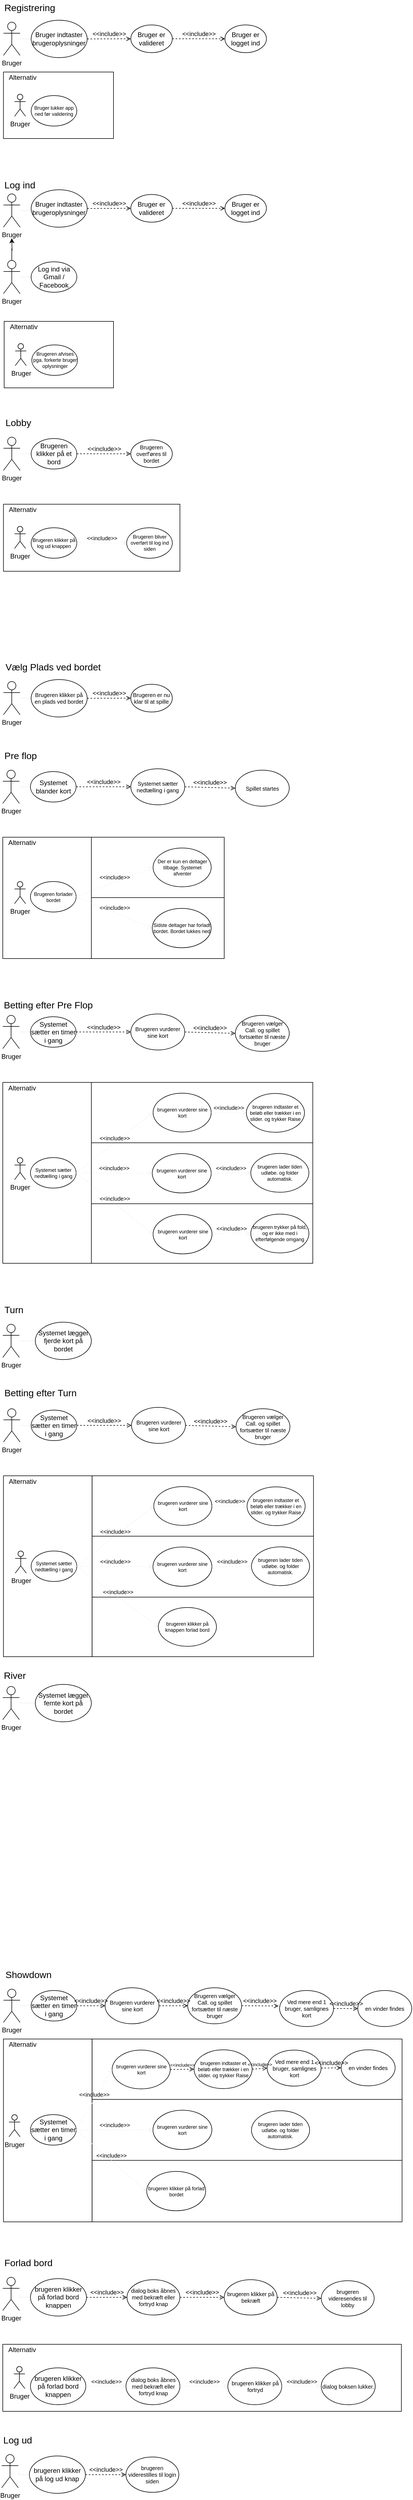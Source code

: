 <mxfile version="14.5.1" type="device"><diagram id="nXhcNZrQq1M1uD5povXW" name="Page-1"><mxGraphModel dx="2370" dy="1370" grid="1" gridSize="10" guides="1" tooltips="1" connect="1" arrows="1" fold="1" page="1" pageScale="1" pageWidth="827" pageHeight="1169" math="0" shadow="0"><root><mxCell id="0"/><mxCell id="1" parent="0"/><mxCell id="RnjcOqFYlqcYZKxFGFPn-141" value="" style="rounded=0;whiteSpace=wrap;html=1;align=center;arcSize=6;" vertex="1" parent="1"><mxGeometry x="241.25" y="3909" width="560" height="111" as="geometry"/></mxCell><mxCell id="RnjcOqFYlqcYZKxFGFPn-20" value="" style="rounded=0;whiteSpace=wrap;html=1;align=center;arcSize=6;" vertex="1" parent="1"><mxGeometry x="240" y="2182.5" width="400" height="107.5" as="geometry"/></mxCell><mxCell id="LNvytNpk7kZyI1cy2T5B-94" value="" style="rounded=0;whiteSpace=wrap;html=1;align=center;arcSize=6;" parent="1" vertex="1"><mxGeometry x="240" y="1630" width="240" height="110" as="geometry"/></mxCell><mxCell id="LNvytNpk7kZyI1cy2T5B-92" value="" style="rounded=0;whiteSpace=wrap;html=1;align=center;arcSize=6;" parent="1" vertex="1"><mxGeometry x="240" y="1521" width="240" height="109" as="geometry"/></mxCell><mxCell id="LNvytNpk7kZyI1cy2T5B-1" value="Bruger" style="shape=umlActor;verticalLabelPosition=bottom;verticalAlign=top;html=1;outlineConnect=0;" parent="1" vertex="1"><mxGeometry x="81.25" y="50" width="30" height="60" as="geometry"/></mxCell><mxCell id="LNvytNpk7kZyI1cy2T5B-25" style="edgeStyle=orthogonalEdgeStyle;rounded=0;orthogonalLoop=1;jettySize=auto;html=1;endArrow=none;endFill=0;strokeColor=#f0f0f0;fontSize=9;" parent="1" source="LNvytNpk7kZyI1cy2T5B-2" target="LNvytNpk7kZyI1cy2T5B-1" edge="1"><mxGeometry relative="1" as="geometry"/></mxCell><mxCell id="LNvytNpk7kZyI1cy2T5B-2" value="Bruger indtaster brugeroplysninger" style="ellipse;whiteSpace=wrap;html=1;" parent="1" vertex="1"><mxGeometry x="131.25" y="46.5" width="101.25" height="67.5" as="geometry"/></mxCell><mxCell id="LNvytNpk7kZyI1cy2T5B-3" value="Bruger er valideret" style="ellipse;whiteSpace=wrap;html=1;" parent="1" vertex="1"><mxGeometry x="311.25" y="55" width="75" height="50" as="geometry"/></mxCell><mxCell id="LNvytNpk7kZyI1cy2T5B-4" value="&amp;lt;&amp;lt;include&amp;gt;&amp;gt;" style="edgeStyle=none;html=1;endArrow=open;verticalAlign=bottom;dashed=1;labelBackgroundColor=none;exitX=1;exitY=0.5;exitDx=0;exitDy=0;entryX=0;entryY=0.5;entryDx=0;entryDy=0;" parent="1" source="LNvytNpk7kZyI1cy2T5B-2" target="LNvytNpk7kZyI1cy2T5B-3" edge="1"><mxGeometry width="160" relative="1" as="geometry"><mxPoint x="241.25" y="90" as="sourcePoint"/><mxPoint x="401.25" y="90" as="targetPoint"/></mxGeometry></mxCell><mxCell id="LNvytNpk7kZyI1cy2T5B-5" value="&amp;lt;&amp;lt;include&amp;gt;&amp;gt;" style="edgeStyle=none;html=1;endArrow=open;verticalAlign=bottom;dashed=1;labelBackgroundColor=none;exitX=1;exitY=0.5;exitDx=0;exitDy=0;entryX=0;entryY=0.5;entryDx=0;entryDy=0;" parent="1" source="LNvytNpk7kZyI1cy2T5B-3" target="LNvytNpk7kZyI1cy2T5B-6" edge="1"><mxGeometry width="160" relative="1" as="geometry"><mxPoint x="471.25" y="90" as="sourcePoint"/><mxPoint x="571.25" y="90" as="targetPoint"/></mxGeometry></mxCell><mxCell id="LNvytNpk7kZyI1cy2T5B-6" value="Bruger er logget ind" style="ellipse;whiteSpace=wrap;html=1;" parent="1" vertex="1"><mxGeometry x="481.25" y="55" width="75" height="50" as="geometry"/></mxCell><mxCell id="LNvytNpk7kZyI1cy2T5B-7" value="" style="rounded=0;whiteSpace=wrap;html=1;align=center;arcSize=6;" parent="1" vertex="1"><mxGeometry x="81.25" y="140" width="198.75" height="120" as="geometry"/></mxCell><mxCell id="LNvytNpk7kZyI1cy2T5B-8" value="Alternativ" style="text;html=1;strokeColor=none;fillColor=none;align=center;verticalAlign=middle;whiteSpace=wrap;rounded=0;" parent="1" vertex="1"><mxGeometry x="81.25" y="140" width="70" height="20" as="geometry"/></mxCell><mxCell id="LNvytNpk7kZyI1cy2T5B-9" value="Bruger" style="shape=umlActor;verticalLabelPosition=bottom;verticalAlign=top;html=1;outlineConnect=0;" parent="1" vertex="1"><mxGeometry x="101.25" y="180" width="20" height="40" as="geometry"/></mxCell><mxCell id="LNvytNpk7kZyI1cy2T5B-10" value="Bruger lukker app ned før validering" style="ellipse;whiteSpace=wrap;html=1;fontSize=9;" parent="1" vertex="1"><mxGeometry x="131.25" y="182.5" width="82.5" height="55" as="geometry"/></mxCell><mxCell id="LNvytNpk7kZyI1cy2T5B-11" value="Bruger" style="shape=umlActor;verticalLabelPosition=bottom;verticalAlign=top;html=1;outlineConnect=0;" parent="1" vertex="1"><mxGeometry x="81.25" y="360" width="30" height="60" as="geometry"/></mxCell><mxCell id="LNvytNpk7kZyI1cy2T5B-24" style="edgeStyle=orthogonalEdgeStyle;rounded=0;orthogonalLoop=1;jettySize=auto;html=1;endArrow=none;endFill=0;strokeColor=#f0f0f0;fontSize=9;exitX=0;exitY=0.5;exitDx=0;exitDy=0;" parent="1" source="LNvytNpk7kZyI1cy2T5B-68" edge="1"><mxGeometry relative="1" as="geometry"><mxPoint x="131.25" y="389.966" as="sourcePoint"/><mxPoint x="111" y="390" as="targetPoint"/><Array as="points"><mxPoint x="131" y="390"/></Array></mxGeometry></mxCell><mxCell id="LNvytNpk7kZyI1cy2T5B-19" style="edgeStyle=orthogonalEdgeStyle;rounded=0;orthogonalLoop=1;jettySize=auto;html=1;fontSize=9;" parent="1" source="LNvytNpk7kZyI1cy2T5B-17" edge="1"><mxGeometry relative="1" as="geometry"><mxPoint x="96.25" y="440" as="targetPoint"/></mxGeometry></mxCell><mxCell id="LNvytNpk7kZyI1cy2T5B-17" value="Bruger" style="shape=umlActor;verticalLabelPosition=bottom;verticalAlign=top;html=1;outlineConnect=0;" parent="1" vertex="1"><mxGeometry x="81.25" y="480" width="30" height="60" as="geometry"/></mxCell><mxCell id="LNvytNpk7kZyI1cy2T5B-23" style="edgeStyle=orthogonalEdgeStyle;rounded=0;orthogonalLoop=1;jettySize=auto;html=1;endArrow=none;endFill=0;strokeColor=#f0f0f0;fontSize=9;" parent="1" source="LNvytNpk7kZyI1cy2T5B-18" target="LNvytNpk7kZyI1cy2T5B-17" edge="1"><mxGeometry relative="1" as="geometry"/></mxCell><mxCell id="LNvytNpk7kZyI1cy2T5B-18" value="Log ind via Gmail / Facebook" style="ellipse;whiteSpace=wrap;html=1;" parent="1" vertex="1"><mxGeometry x="131.25" y="482.5" width="82.5" height="55" as="geometry"/></mxCell><mxCell id="LNvytNpk7kZyI1cy2T5B-26" value="Registrering" style="text;html=1;strokeColor=none;fillColor=none;align=left;verticalAlign=middle;whiteSpace=wrap;rounded=0;fontSize=17;" parent="1" vertex="1"><mxGeometry x="81.25" y="10" width="110" height="30" as="geometry"/></mxCell><mxCell id="LNvytNpk7kZyI1cy2T5B-27" value="Log ind" style="text;html=1;strokeColor=none;fillColor=none;align=left;verticalAlign=middle;whiteSpace=wrap;rounded=0;fontSize=17;" parent="1" vertex="1"><mxGeometry x="81.25" y="330" width="110" height="30" as="geometry"/></mxCell><mxCell id="LNvytNpk7kZyI1cy2T5B-28" value="" style="rounded=0;whiteSpace=wrap;html=1;align=center;arcSize=6;" parent="1" vertex="1"><mxGeometry x="82.5" y="590" width="197.5" height="120" as="geometry"/></mxCell><mxCell id="LNvytNpk7kZyI1cy2T5B-29" value="Alternativ" style="text;html=1;strokeColor=none;fillColor=none;align=center;verticalAlign=middle;whiteSpace=wrap;rounded=0;" parent="1" vertex="1"><mxGeometry x="82.5" y="590" width="70" height="20" as="geometry"/></mxCell><mxCell id="LNvytNpk7kZyI1cy2T5B-30" value="Bruger" style="shape=umlActor;verticalLabelPosition=bottom;verticalAlign=top;html=1;outlineConnect=0;" parent="1" vertex="1"><mxGeometry x="102.5" y="630" width="20" height="40" as="geometry"/></mxCell><mxCell id="LNvytNpk7kZyI1cy2T5B-31" value="Brugeren afvises pga. forkerte bruger oplysninger" style="ellipse;whiteSpace=wrap;html=1;fontSize=9;" parent="1" vertex="1"><mxGeometry x="132.5" y="632.5" width="82.5" height="55" as="geometry"/></mxCell><mxCell id="LNvytNpk7kZyI1cy2T5B-32" value="Bruger" style="shape=umlActor;verticalLabelPosition=bottom;verticalAlign=top;html=1;outlineConnect=0;" parent="1" vertex="1"><mxGeometry x="81.25" y="799" width="30" height="60" as="geometry"/></mxCell><mxCell id="LNvytNpk7kZyI1cy2T5B-33" style="edgeStyle=orthogonalEdgeStyle;rounded=0;orthogonalLoop=1;jettySize=auto;html=1;endArrow=none;endFill=0;strokeColor=#f0f0f0;fontSize=9;" parent="1" source="LNvytNpk7kZyI1cy2T5B-34" target="LNvytNpk7kZyI1cy2T5B-32" edge="1"><mxGeometry relative="1" as="geometry"/></mxCell><mxCell id="LNvytNpk7kZyI1cy2T5B-34" value="Brugeren klikker på et bord" style="ellipse;whiteSpace=wrap;html=1;" parent="1" vertex="1"><mxGeometry x="131.25" y="801.5" width="82.5" height="55" as="geometry"/></mxCell><mxCell id="LNvytNpk7kZyI1cy2T5B-35" value="Brugeren overf'øres til bordet" style="ellipse;whiteSpace=wrap;html=1;fontSize=10;" parent="1" vertex="1"><mxGeometry x="311.25" y="804" width="75" height="50" as="geometry"/></mxCell><mxCell id="LNvytNpk7kZyI1cy2T5B-36" value="&amp;lt;&amp;lt;include&amp;gt;&amp;gt;" style="edgeStyle=none;html=1;endArrow=open;verticalAlign=bottom;dashed=1;labelBackgroundColor=none;exitX=1;exitY=0.5;exitDx=0;exitDy=0;entryX=0;entryY=0.5;entryDx=0;entryDy=0;" parent="1" source="LNvytNpk7kZyI1cy2T5B-34" target="LNvytNpk7kZyI1cy2T5B-35" edge="1"><mxGeometry width="160" relative="1" as="geometry"><mxPoint x="241.25" y="839" as="sourcePoint"/><mxPoint x="401.25" y="839" as="targetPoint"/></mxGeometry></mxCell><mxCell id="LNvytNpk7kZyI1cy2T5B-43" value="" style="rounded=0;whiteSpace=wrap;html=1;align=center;arcSize=6;" parent="1" vertex="1"><mxGeometry x="81.25" y="920" width="318.75" height="121" as="geometry"/></mxCell><mxCell id="LNvytNpk7kZyI1cy2T5B-44" value="Alternativ" style="text;html=1;strokeColor=none;fillColor=none;align=center;verticalAlign=middle;whiteSpace=wrap;rounded=0;" parent="1" vertex="1"><mxGeometry x="81.25" y="920" width="70" height="20" as="geometry"/></mxCell><mxCell id="LNvytNpk7kZyI1cy2T5B-45" value="Bruger" style="shape=umlActor;verticalLabelPosition=bottom;verticalAlign=top;html=1;outlineConnect=0;" parent="1" vertex="1"><mxGeometry x="101.25" y="960" width="20" height="40" as="geometry"/></mxCell><mxCell id="LNvytNpk7kZyI1cy2T5B-46" value="Brugeren klikker på log ud knappen" style="ellipse;whiteSpace=wrap;html=1;fontSize=9;" parent="1" vertex="1"><mxGeometry x="131.25" y="962.5" width="82.5" height="55" as="geometry"/></mxCell><mxCell id="LNvytNpk7kZyI1cy2T5B-47" value="Lobby" style="text;html=1;strokeColor=none;fillColor=none;align=left;verticalAlign=middle;whiteSpace=wrap;rounded=0;fontSize=17;" parent="1" vertex="1"><mxGeometry x="82.5" y="759" width="110" height="30" as="geometry"/></mxCell><mxCell id="LNvytNpk7kZyI1cy2T5B-49" value="Brugeren bliver overført til log ind siden" style="ellipse;whiteSpace=wrap;html=1;fontSize=9;" parent="1" vertex="1"><mxGeometry x="303.75" y="962.5" width="82.5" height="55" as="geometry"/></mxCell><mxCell id="LNvytNpk7kZyI1cy2T5B-50" value="&amp;lt;&amp;lt;include&amp;gt;&amp;gt;" style="edgeStyle=none;html=1;endArrow=open;verticalAlign=bottom;dashed=1;labelBackgroundColor=none;strokeColor=#f0f0f0;fontSize=10;exitX=1;exitY=0.5;exitDx=0;exitDy=0;entryX=0;entryY=0.5;entryDx=0;entryDy=0;" parent="1" source="LNvytNpk7kZyI1cy2T5B-46" target="LNvytNpk7kZyI1cy2T5B-49" edge="1"><mxGeometry width="160" relative="1" as="geometry"><mxPoint x="230" y="940" as="sourcePoint"/><mxPoint x="390" y="940" as="targetPoint"/></mxGeometry></mxCell><mxCell id="LNvytNpk7kZyI1cy2T5B-51" value="Bruger" style="shape=umlActor;verticalLabelPosition=bottom;verticalAlign=top;html=1;outlineConnect=0;" parent="1" vertex="1"><mxGeometry x="81.25" y="1240" width="30" height="60" as="geometry"/></mxCell><mxCell id="LNvytNpk7kZyI1cy2T5B-52" style="edgeStyle=orthogonalEdgeStyle;rounded=0;orthogonalLoop=1;jettySize=auto;html=1;endArrow=none;endFill=0;strokeColor=#f0f0f0;fontSize=9;" parent="1" source="LNvytNpk7kZyI1cy2T5B-53" target="LNvytNpk7kZyI1cy2T5B-51" edge="1"><mxGeometry relative="1" as="geometry"/></mxCell><mxCell id="LNvytNpk7kZyI1cy2T5B-53" value="Brugeren klikker på en plads ved bordet" style="ellipse;whiteSpace=wrap;html=1;fontSize=10;" parent="1" vertex="1"><mxGeometry x="131.25" y="1236.5" width="101.25" height="67.5" as="geometry"/></mxCell><mxCell id="LNvytNpk7kZyI1cy2T5B-54" value="Brugeren er nu klar til at spille" style="ellipse;whiteSpace=wrap;html=1;fontSize=10;" parent="1" vertex="1"><mxGeometry x="311.25" y="1245" width="75" height="50" as="geometry"/></mxCell><mxCell id="LNvytNpk7kZyI1cy2T5B-55" value="&amp;lt;&amp;lt;include&amp;gt;&amp;gt;" style="edgeStyle=none;html=1;endArrow=open;verticalAlign=bottom;dashed=1;labelBackgroundColor=none;exitX=1;exitY=0.5;exitDx=0;exitDy=0;entryX=0;entryY=0.5;entryDx=0;entryDy=0;" parent="1" source="LNvytNpk7kZyI1cy2T5B-53" target="LNvytNpk7kZyI1cy2T5B-54" edge="1"><mxGeometry width="160" relative="1" as="geometry"><mxPoint x="241.25" y="1280" as="sourcePoint"/><mxPoint x="401.25" y="1280" as="targetPoint"/></mxGeometry></mxCell><mxCell id="LNvytNpk7kZyI1cy2T5B-60" value="Vælg Plads ved bordet" style="text;html=1;strokeColor=none;fillColor=none;align=left;verticalAlign=middle;whiteSpace=wrap;rounded=0;fontSize=17;" parent="1" vertex="1"><mxGeometry x="82.5" y="1200" width="197.5" height="30" as="geometry"/></mxCell><mxCell id="LNvytNpk7kZyI1cy2T5B-64" value="Bruger er valideret" style="ellipse;whiteSpace=wrap;html=1;" parent="1" vertex="1"><mxGeometry x="311.25" y="361" width="75" height="50" as="geometry"/></mxCell><mxCell id="LNvytNpk7kZyI1cy2T5B-65" value="&amp;lt;&amp;lt;include&amp;gt;&amp;gt;" style="edgeStyle=none;html=1;endArrow=open;verticalAlign=bottom;dashed=1;labelBackgroundColor=none;exitX=1;exitY=0.5;exitDx=0;exitDy=0;entryX=0;entryY=0.5;entryDx=0;entryDy=0;" parent="1" source="LNvytNpk7kZyI1cy2T5B-68" target="LNvytNpk7kZyI1cy2T5B-64" edge="1"><mxGeometry width="160" relative="1" as="geometry"><mxPoint x="241.25" y="396" as="sourcePoint"/><mxPoint x="401.25" y="396" as="targetPoint"/></mxGeometry></mxCell><mxCell id="LNvytNpk7kZyI1cy2T5B-66" value="&amp;lt;&amp;lt;include&amp;gt;&amp;gt;" style="edgeStyle=none;html=1;endArrow=open;verticalAlign=bottom;dashed=1;labelBackgroundColor=none;exitX=1;exitY=0.5;exitDx=0;exitDy=0;entryX=0;entryY=0.5;entryDx=0;entryDy=0;" parent="1" source="LNvytNpk7kZyI1cy2T5B-64" target="LNvytNpk7kZyI1cy2T5B-67" edge="1"><mxGeometry width="160" relative="1" as="geometry"><mxPoint x="471.25" y="396" as="sourcePoint"/><mxPoint x="571.25" y="396" as="targetPoint"/></mxGeometry></mxCell><mxCell id="LNvytNpk7kZyI1cy2T5B-67" value="Bruger er logget ind" style="ellipse;whiteSpace=wrap;html=1;" parent="1" vertex="1"><mxGeometry x="481.25" y="361" width="75" height="50" as="geometry"/></mxCell><mxCell id="LNvytNpk7kZyI1cy2T5B-68" value="Bruger indtaster brugeroplysninger" style="ellipse;whiteSpace=wrap;html=1;" parent="1" vertex="1"><mxGeometry x="131.25" y="352.5" width="101.25" height="67.5" as="geometry"/></mxCell><mxCell id="LNvytNpk7kZyI1cy2T5B-69" value="Bruger" style="shape=umlActor;verticalLabelPosition=bottom;verticalAlign=top;html=1;outlineConnect=0;" parent="1" vertex="1"><mxGeometry x="80" y="1400" width="30" height="60" as="geometry"/></mxCell><mxCell id="LNvytNpk7kZyI1cy2T5B-70" style="edgeStyle=orthogonalEdgeStyle;rounded=0;orthogonalLoop=1;jettySize=auto;html=1;endArrow=none;endFill=0;strokeColor=#f0f0f0;fontSize=9;" parent="1" source="LNvytNpk7kZyI1cy2T5B-71" target="LNvytNpk7kZyI1cy2T5B-69" edge="1"><mxGeometry relative="1" as="geometry"/></mxCell><mxCell id="LNvytNpk7kZyI1cy2T5B-71" value="Systemet blander kort" style="ellipse;whiteSpace=wrap;html=1;" parent="1" vertex="1"><mxGeometry x="130" y="1402.5" width="82.5" height="55" as="geometry"/></mxCell><mxCell id="LNvytNpk7kZyI1cy2T5B-72" value="Systemet sætter nedtælling i gang" style="ellipse;whiteSpace=wrap;html=1;fontSize=10;" parent="1" vertex="1"><mxGeometry x="311.25" y="1397.5" width="97.5" height="65" as="geometry"/></mxCell><mxCell id="LNvytNpk7kZyI1cy2T5B-73" value="&amp;lt;&amp;lt;include&amp;gt;&amp;gt;" style="edgeStyle=none;html=1;endArrow=open;verticalAlign=bottom;dashed=1;labelBackgroundColor=none;exitX=1;exitY=0.5;exitDx=0;exitDy=0;entryX=0;entryY=0.5;entryDx=0;entryDy=0;" parent="1" source="LNvytNpk7kZyI1cy2T5B-71" target="LNvytNpk7kZyI1cy2T5B-72" edge="1"><mxGeometry width="160" relative="1" as="geometry"><mxPoint x="240" y="1440" as="sourcePoint"/><mxPoint x="400" y="1440" as="targetPoint"/></mxGeometry></mxCell><mxCell id="LNvytNpk7kZyI1cy2T5B-74" value="" style="rounded=0;whiteSpace=wrap;html=1;align=center;arcSize=6;" parent="1" vertex="1"><mxGeometry x="80" y="1521" width="160" height="219" as="geometry"/></mxCell><mxCell id="LNvytNpk7kZyI1cy2T5B-75" value="Alternativ" style="text;html=1;strokeColor=none;fillColor=none;align=center;verticalAlign=middle;whiteSpace=wrap;rounded=0;" parent="1" vertex="1"><mxGeometry x="80" y="1521" width="70" height="20" as="geometry"/></mxCell><mxCell id="LNvytNpk7kZyI1cy2T5B-76" value="Bruger" style="shape=umlActor;verticalLabelPosition=bottom;verticalAlign=top;html=1;outlineConnect=0;" parent="1" vertex="1"><mxGeometry x="101.25" y="1601" width="20" height="40" as="geometry"/></mxCell><mxCell id="LNvytNpk7kZyI1cy2T5B-77" value="Brugeren forlader bordet" style="ellipse;whiteSpace=wrap;html=1;fontSize=9;" parent="1" vertex="1"><mxGeometry x="130" y="1601" width="82.5" height="55" as="geometry"/></mxCell><mxCell id="LNvytNpk7kZyI1cy2T5B-78" value="Pre flop" style="text;html=1;strokeColor=none;fillColor=none;align=left;verticalAlign=middle;whiteSpace=wrap;rounded=0;fontSize=17;" parent="1" vertex="1"><mxGeometry x="81.25" y="1360" width="110" height="30" as="geometry"/></mxCell><mxCell id="LNvytNpk7kZyI1cy2T5B-79" value="Der er kun en deltager tilbage. Systemet afventer" style="ellipse;whiteSpace=wrap;html=1;fontSize=9;" parent="1" vertex="1"><mxGeometry x="351.5" y="1540.5" width="105" height="70" as="geometry"/></mxCell><mxCell id="LNvytNpk7kZyI1cy2T5B-80" value="&amp;lt;&amp;lt;include&amp;gt;&amp;gt;" style="edgeStyle=none;html=1;endArrow=open;verticalAlign=bottom;dashed=1;labelBackgroundColor=none;strokeColor=#f0f0f0;fontSize=10;exitX=1;exitY=0.5;exitDx=0;exitDy=0;entryX=0;entryY=0.5;entryDx=0;entryDy=0;" parent="1" source="LNvytNpk7kZyI1cy2T5B-77" target="LNvytNpk7kZyI1cy2T5B-79" edge="1"><mxGeometry width="160" relative="1" as="geometry"><mxPoint x="228.75" y="1541" as="sourcePoint"/><mxPoint x="388.75" y="1541" as="targetPoint"/></mxGeometry></mxCell><mxCell id="LNvytNpk7kZyI1cy2T5B-81" value="Spillet startes" style="ellipse;whiteSpace=wrap;html=1;fontSize=10;" parent="1" vertex="1"><mxGeometry x="500" y="1400" width="97.5" height="65" as="geometry"/></mxCell><mxCell id="LNvytNpk7kZyI1cy2T5B-82" value="&amp;lt;&amp;lt;include&amp;gt;&amp;gt;" style="edgeStyle=none;html=1;endArrow=open;verticalAlign=bottom;dashed=1;labelBackgroundColor=none;exitX=1;exitY=0.5;exitDx=0;exitDy=0;entryX=0;entryY=0.5;entryDx=0;entryDy=0;" parent="1" source="LNvytNpk7kZyI1cy2T5B-72" target="LNvytNpk7kZyI1cy2T5B-81" edge="1"><mxGeometry width="160" relative="1" as="geometry"><mxPoint x="414.0" y="1470" as="sourcePoint"/><mxPoint x="512.75" y="1470" as="targetPoint"/></mxGeometry></mxCell><mxCell id="LNvytNpk7kZyI1cy2T5B-93" value="Sidste deltager har forladt bordet. Bordet lukkes ned" style="ellipse;whiteSpace=wrap;html=1;fontSize=9;" parent="1" vertex="1"><mxGeometry x="350" y="1649.5" width="106.5" height="71" as="geometry"/></mxCell><mxCell id="LNvytNpk7kZyI1cy2T5B-95" value="&amp;lt;&amp;lt;include&amp;gt;&amp;gt;" style="edgeStyle=none;html=1;endArrow=open;verticalAlign=bottom;dashed=1;labelBackgroundColor=none;strokeColor=#f0f0f0;fontSize=10;exitX=1;exitY=0.5;exitDx=0;exitDy=0;entryX=0;entryY=0.5;entryDx=0;entryDy=0;" parent="1" source="LNvytNpk7kZyI1cy2T5B-77" target="LNvytNpk7kZyI1cy2T5B-93" edge="1"><mxGeometry width="160" relative="1" as="geometry"><mxPoint x="222.5" y="1601.0" as="sourcePoint"/><mxPoint x="371.5" y="1590.5" as="targetPoint"/><Array as="points"><mxPoint x="290" y="1660"/></Array></mxGeometry></mxCell><mxCell id="RnjcOqFYlqcYZKxFGFPn-1" value="" style="rounded=0;whiteSpace=wrap;html=1;align=center;arcSize=6;" vertex="1" parent="1"><mxGeometry x="240" y="2072.5" width="400" height="110" as="geometry"/></mxCell><mxCell id="RnjcOqFYlqcYZKxFGFPn-2" value="" style="rounded=0;whiteSpace=wrap;html=1;align=center;arcSize=6;" vertex="1" parent="1"><mxGeometry x="240" y="1963.5" width="400" height="109" as="geometry"/></mxCell><mxCell id="RnjcOqFYlqcYZKxFGFPn-3" value="Bruger" style="shape=umlActor;verticalLabelPosition=bottom;verticalAlign=top;html=1;outlineConnect=0;" vertex="1" parent="1"><mxGeometry x="80" y="1842.5" width="30" height="60" as="geometry"/></mxCell><mxCell id="RnjcOqFYlqcYZKxFGFPn-4" style="edgeStyle=orthogonalEdgeStyle;rounded=0;orthogonalLoop=1;jettySize=auto;html=1;endArrow=none;endFill=0;strokeColor=#f0f0f0;fontSize=9;" edge="1" source="RnjcOqFYlqcYZKxFGFPn-5" target="RnjcOqFYlqcYZKxFGFPn-3" parent="1"><mxGeometry relative="1" as="geometry"/></mxCell><mxCell id="RnjcOqFYlqcYZKxFGFPn-5" value="Systemet sætter en timer i gang" style="ellipse;whiteSpace=wrap;html=1;" vertex="1" parent="1"><mxGeometry x="130" y="1845" width="82.5" height="55" as="geometry"/></mxCell><mxCell id="RnjcOqFYlqcYZKxFGFPn-6" value="Brugeren vurderer sine kort" style="ellipse;whiteSpace=wrap;html=1;fontSize=10;" vertex="1" parent="1"><mxGeometry x="311.25" y="1840" width="97.5" height="65" as="geometry"/></mxCell><mxCell id="RnjcOqFYlqcYZKxFGFPn-7" value="&amp;lt;&amp;lt;include&amp;gt;&amp;gt;" style="edgeStyle=none;html=1;endArrow=open;verticalAlign=bottom;dashed=1;labelBackgroundColor=none;exitX=1;exitY=0.5;exitDx=0;exitDy=0;entryX=0;entryY=0.5;entryDx=0;entryDy=0;" edge="1" source="RnjcOqFYlqcYZKxFGFPn-5" target="RnjcOqFYlqcYZKxFGFPn-6" parent="1"><mxGeometry width="160" relative="1" as="geometry"><mxPoint x="240" y="1882.5" as="sourcePoint"/><mxPoint x="400" y="1882.5" as="targetPoint"/></mxGeometry></mxCell><mxCell id="RnjcOqFYlqcYZKxFGFPn-8" value="" style="rounded=0;whiteSpace=wrap;html=1;align=center;arcSize=6;" vertex="1" parent="1"><mxGeometry x="80" y="1963.5" width="160" height="326.5" as="geometry"/></mxCell><mxCell id="RnjcOqFYlqcYZKxFGFPn-9" value="Alternativ" style="text;html=1;strokeColor=none;fillColor=none;align=center;verticalAlign=middle;whiteSpace=wrap;rounded=0;" vertex="1" parent="1"><mxGeometry x="80" y="1963.5" width="70" height="20" as="geometry"/></mxCell><mxCell id="RnjcOqFYlqcYZKxFGFPn-10" value="Bruger" style="shape=umlActor;verticalLabelPosition=bottom;verticalAlign=top;html=1;outlineConnect=0;" vertex="1" parent="1"><mxGeometry x="101.25" y="2099.25" width="20" height="40" as="geometry"/></mxCell><mxCell id="RnjcOqFYlqcYZKxFGFPn-11" value="Systemet sætter nedtælling i gang" style="ellipse;whiteSpace=wrap;html=1;fontSize=9;" vertex="1" parent="1"><mxGeometry x="130" y="2099.25" width="82.5" height="55" as="geometry"/></mxCell><mxCell id="RnjcOqFYlqcYZKxFGFPn-12" value="brugeren vurderer sine kort" style="ellipse;whiteSpace=wrap;html=1;fontSize=9;" vertex="1" parent="1"><mxGeometry x="351.5" y="1983" width="105" height="70" as="geometry"/></mxCell><mxCell id="RnjcOqFYlqcYZKxFGFPn-13" value="&amp;lt;&amp;lt;include&amp;gt;&amp;gt;" style="edgeStyle=none;html=1;endArrow=open;verticalAlign=bottom;dashed=1;labelBackgroundColor=none;strokeColor=#f0f0f0;fontSize=10;exitX=1;exitY=0.5;exitDx=0;exitDy=0;entryX=0;entryY=0.5;entryDx=0;entryDy=0;" edge="1" source="RnjcOqFYlqcYZKxFGFPn-11" target="RnjcOqFYlqcYZKxFGFPn-12" parent="1"><mxGeometry width="160" relative="1" as="geometry"><mxPoint x="228.75" y="1983.5" as="sourcePoint"/><mxPoint x="388.75" y="1983.5" as="targetPoint"/></mxGeometry></mxCell><mxCell id="RnjcOqFYlqcYZKxFGFPn-14" value="Brugeren vælger Call. og spillet fortsætter til næste bruger" style="ellipse;whiteSpace=wrap;html=1;fontSize=10;" vertex="1" parent="1"><mxGeometry x="500" y="1842.5" width="97.5" height="65" as="geometry"/></mxCell><mxCell id="RnjcOqFYlqcYZKxFGFPn-15" value="&amp;lt;&amp;lt;include&amp;gt;&amp;gt;" style="edgeStyle=none;html=1;endArrow=open;verticalAlign=bottom;dashed=1;labelBackgroundColor=none;exitX=1;exitY=0.5;exitDx=0;exitDy=0;entryX=0;entryY=0.5;entryDx=0;entryDy=0;" edge="1" source="RnjcOqFYlqcYZKxFGFPn-6" target="RnjcOqFYlqcYZKxFGFPn-14" parent="1"><mxGeometry width="160" relative="1" as="geometry"><mxPoint x="414.0" y="1912.5" as="sourcePoint"/><mxPoint x="512.75" y="1912.5" as="targetPoint"/></mxGeometry></mxCell><mxCell id="RnjcOqFYlqcYZKxFGFPn-16" value="brugeren vurderer sine kort" style="ellipse;whiteSpace=wrap;html=1;fontSize=9;" vertex="1" parent="1"><mxGeometry x="350" y="2092" width="106.5" height="71" as="geometry"/></mxCell><mxCell id="RnjcOqFYlqcYZKxFGFPn-17" value="&amp;lt;&amp;lt;include&amp;gt;&amp;gt;" style="edgeStyle=none;html=1;endArrow=open;verticalAlign=bottom;dashed=1;labelBackgroundColor=none;strokeColor=#f0f0f0;fontSize=10;exitX=1;exitY=0.5;exitDx=0;exitDy=0;entryX=0;entryY=0.5;entryDx=0;entryDy=0;" edge="1" source="RnjcOqFYlqcYZKxFGFPn-11" target="RnjcOqFYlqcYZKxFGFPn-16" parent="1"><mxGeometry width="160" relative="1" as="geometry"><mxPoint x="222.5" y="2043.5" as="sourcePoint"/><mxPoint x="371.5" y="2033.0" as="targetPoint"/><Array as="points"/></mxGeometry></mxCell><mxCell id="RnjcOqFYlqcYZKxFGFPn-18" value="Betting efter Pre Flop" style="text;html=1;strokeColor=none;fillColor=none;align=left;verticalAlign=middle;whiteSpace=wrap;rounded=0;fontSize=17;" vertex="1" parent="1"><mxGeometry x="80" y="1810" width="200" height="30" as="geometry"/></mxCell><mxCell id="RnjcOqFYlqcYZKxFGFPn-19" value="brugeren vurderer sine kort" style="ellipse;whiteSpace=wrap;html=1;fontSize=9;" vertex="1" parent="1"><mxGeometry x="351.5" y="2202" width="106.5" height="71" as="geometry"/></mxCell><mxCell id="RnjcOqFYlqcYZKxFGFPn-21" value="&amp;lt;&amp;lt;include&amp;gt;&amp;gt;" style="edgeStyle=none;html=1;endArrow=open;verticalAlign=bottom;dashed=1;labelBackgroundColor=none;strokeColor=#f0f0f0;fontSize=10;entryX=0;entryY=0.5;entryDx=0;entryDy=0;exitX=1;exitY=0.5;exitDx=0;exitDy=0;" edge="1" parent="1" source="RnjcOqFYlqcYZKxFGFPn-11" target="RnjcOqFYlqcYZKxFGFPn-19"><mxGeometry width="160" relative="1" as="geometry"><mxPoint x="210" y="2130" as="sourcePoint"/><mxPoint x="315.62" y="2220.75" as="targetPoint"/><Array as="points"/></mxGeometry></mxCell><mxCell id="RnjcOqFYlqcYZKxFGFPn-22" value="brugeren indtaster et beløb eller trækker i en slider. og trykker Raise" style="ellipse;whiteSpace=wrap;html=1;fontSize=9;" vertex="1" parent="1"><mxGeometry x="520" y="1983.5" width="105" height="70" as="geometry"/></mxCell><mxCell id="RnjcOqFYlqcYZKxFGFPn-23" value="&amp;lt;&amp;lt;include&amp;gt;&amp;gt;" style="edgeStyle=none;html=1;endArrow=open;verticalAlign=bottom;dashed=1;labelBackgroundColor=none;strokeColor=#f0f0f0;fontSize=10;exitX=1;exitY=0.5;exitDx=0;exitDy=0;entryX=0;entryY=0.5;entryDx=0;entryDy=0;" edge="1" parent="1" source="RnjcOqFYlqcYZKxFGFPn-12" target="RnjcOqFYlqcYZKxFGFPn-22"><mxGeometry width="160" relative="1" as="geometry"><mxPoint x="370.5" y="2128.75" as="sourcePoint"/><mxPoint x="509.5" y="2020" as="targetPoint"/></mxGeometry></mxCell><mxCell id="RnjcOqFYlqcYZKxFGFPn-24" value="&amp;lt;&amp;lt;include&amp;gt;&amp;gt;" style="edgeStyle=none;html=1;endArrow=open;verticalAlign=bottom;dashed=1;labelBackgroundColor=none;strokeColor=#f0f0f0;fontSize=10;exitX=1;exitY=0.5;exitDx=0;exitDy=0;entryX=0;entryY=0.5;entryDx=0;entryDy=0;" edge="1" target="RnjcOqFYlqcYZKxFGFPn-25" parent="1" source="RnjcOqFYlqcYZKxFGFPn-16"><mxGeometry width="160" relative="1" as="geometry"><mxPoint x="464.5" y="2133.75" as="sourcePoint"/><mxPoint x="517.5" y="2135.75" as="targetPoint"/></mxGeometry></mxCell><mxCell id="RnjcOqFYlqcYZKxFGFPn-25" value="brugeren lader tiden udløbe. og folder automatisk." style="ellipse;whiteSpace=wrap;html=1;fontSize=9;" vertex="1" parent="1"><mxGeometry x="528" y="2091.75" width="105" height="70" as="geometry"/></mxCell><mxCell id="RnjcOqFYlqcYZKxFGFPn-26" value="&amp;lt;&amp;lt;include&amp;gt;&amp;gt;" style="edgeStyle=none;html=1;endArrow=open;verticalAlign=bottom;dashed=1;labelBackgroundColor=none;strokeColor=#f0f0f0;fontSize=10;entryX=0;entryY=0.5;entryDx=0;entryDy=0;exitX=1.008;exitY=0.486;exitDx=0;exitDy=0;exitPerimeter=0;" edge="1" target="RnjcOqFYlqcYZKxFGFPn-27" parent="1" source="RnjcOqFYlqcYZKxFGFPn-19"><mxGeometry width="160" relative="1" as="geometry"><mxPoint x="456" y="2236" as="sourcePoint"/><mxPoint x="517.5" y="2245.25" as="targetPoint"/></mxGeometry></mxCell><mxCell id="RnjcOqFYlqcYZKxFGFPn-27" value="brugeren trykker på fold, og er ikke med i efterfølgende omgang" style="ellipse;whiteSpace=wrap;html=1;fontSize=9;" vertex="1" parent="1"><mxGeometry x="528" y="2201.25" width="105" height="70" as="geometry"/></mxCell><mxCell id="RnjcOqFYlqcYZKxFGFPn-30" value="Bruger" style="shape=umlActor;verticalLabelPosition=bottom;verticalAlign=top;html=1;outlineConnect=0;" vertex="1" parent="1"><mxGeometry x="80" y="2400" width="30" height="60" as="geometry"/></mxCell><mxCell id="RnjcOqFYlqcYZKxFGFPn-31" style="edgeStyle=orthogonalEdgeStyle;rounded=0;orthogonalLoop=1;jettySize=auto;html=1;endArrow=none;endFill=0;strokeColor=#f0f0f0;fontSize=9;" edge="1" source="RnjcOqFYlqcYZKxFGFPn-32" target="RnjcOqFYlqcYZKxFGFPn-30" parent="1"><mxGeometry relative="1" as="geometry"/></mxCell><mxCell id="RnjcOqFYlqcYZKxFGFPn-32" value="Systemet lægger fjerde kort på bordet" style="ellipse;whiteSpace=wrap;html=1;" vertex="1" parent="1"><mxGeometry x="138.75" y="2396.25" width="101.25" height="67.5" as="geometry"/></mxCell><mxCell id="RnjcOqFYlqcYZKxFGFPn-39" value="Turn" style="text;html=1;strokeColor=none;fillColor=none;align=left;verticalAlign=middle;whiteSpace=wrap;rounded=0;fontSize=17;" vertex="1" parent="1"><mxGeometry x="81.25" y="2360" width="158.75" height="30" as="geometry"/></mxCell><mxCell id="RnjcOqFYlqcYZKxFGFPn-74" value="Betting efter Turn" style="text;html=1;strokeColor=none;fillColor=none;align=left;verticalAlign=middle;whiteSpace=wrap;rounded=0;fontSize=17;" vertex="1" parent="1"><mxGeometry x="81.25" y="2510" width="198.75" height="30" as="geometry"/></mxCell><mxCell id="RnjcOqFYlqcYZKxFGFPn-81" value="" style="rounded=0;whiteSpace=wrap;html=1;align=center;arcSize=6;" vertex="1" parent="1"><mxGeometry x="241.25" y="2892.5" width="400" height="107.5" as="geometry"/></mxCell><mxCell id="RnjcOqFYlqcYZKxFGFPn-82" value="" style="rounded=0;whiteSpace=wrap;html=1;align=center;arcSize=6;" vertex="1" parent="1"><mxGeometry x="241.25" y="2782.5" width="400" height="110" as="geometry"/></mxCell><mxCell id="RnjcOqFYlqcYZKxFGFPn-83" value="" style="rounded=0;whiteSpace=wrap;html=1;align=center;arcSize=6;" vertex="1" parent="1"><mxGeometry x="241.25" y="2673.5" width="400" height="109" as="geometry"/></mxCell><mxCell id="RnjcOqFYlqcYZKxFGFPn-84" value="Bruger" style="shape=umlActor;verticalLabelPosition=bottom;verticalAlign=top;html=1;outlineConnect=0;" vertex="1" parent="1"><mxGeometry x="81.25" y="2552.5" width="30" height="60" as="geometry"/></mxCell><mxCell id="RnjcOqFYlqcYZKxFGFPn-85" style="edgeStyle=orthogonalEdgeStyle;rounded=0;orthogonalLoop=1;jettySize=auto;html=1;endArrow=none;endFill=0;strokeColor=#f0f0f0;fontSize=9;" edge="1" source="RnjcOqFYlqcYZKxFGFPn-86" target="RnjcOqFYlqcYZKxFGFPn-84" parent="1"><mxGeometry relative="1" as="geometry"/></mxCell><mxCell id="RnjcOqFYlqcYZKxFGFPn-86" value="Systemet sætter en timer i gang" style="ellipse;whiteSpace=wrap;html=1;" vertex="1" parent="1"><mxGeometry x="131.25" y="2555" width="82.5" height="55" as="geometry"/></mxCell><mxCell id="RnjcOqFYlqcYZKxFGFPn-87" value="&amp;lt;&amp;lt;include&amp;gt;&amp;gt;" style="edgeStyle=none;html=1;endArrow=open;verticalAlign=bottom;dashed=1;labelBackgroundColor=none;exitX=1;exitY=0.5;exitDx=0;exitDy=0;entryX=0;entryY=0.5;entryDx=0;entryDy=0;" edge="1" source="RnjcOqFYlqcYZKxFGFPn-86" target="RnjcOqFYlqcYZKxFGFPn-106" parent="1"><mxGeometry width="160" relative="1" as="geometry"><mxPoint x="241.25" y="2592.5" as="sourcePoint"/><mxPoint x="401.25" y="2592.5" as="targetPoint"/></mxGeometry></mxCell><mxCell id="RnjcOqFYlqcYZKxFGFPn-88" value="" style="rounded=0;whiteSpace=wrap;html=1;align=center;arcSize=6;" vertex="1" parent="1"><mxGeometry x="81.25" y="2673.5" width="160" height="326.5" as="geometry"/></mxCell><mxCell id="RnjcOqFYlqcYZKxFGFPn-89" value="Alternativ" style="text;html=1;strokeColor=none;fillColor=none;align=center;verticalAlign=middle;whiteSpace=wrap;rounded=0;" vertex="1" parent="1"><mxGeometry x="81.25" y="2673.5" width="70" height="20" as="geometry"/></mxCell><mxCell id="RnjcOqFYlqcYZKxFGFPn-90" value="Bruger" style="shape=umlActor;verticalLabelPosition=bottom;verticalAlign=top;html=1;outlineConnect=0;" vertex="1" parent="1"><mxGeometry x="102.5" y="2809.25" width="20" height="40" as="geometry"/></mxCell><mxCell id="RnjcOqFYlqcYZKxFGFPn-91" value="Systemet sætter nedtælling i gang" style="ellipse;whiteSpace=wrap;html=1;fontSize=9;" vertex="1" parent="1"><mxGeometry x="131.25" y="2809.25" width="82.5" height="55" as="geometry"/></mxCell><mxCell id="RnjcOqFYlqcYZKxFGFPn-92" value="brugeren vurderer sine kort" style="ellipse;whiteSpace=wrap;html=1;fontSize=9;" vertex="1" parent="1"><mxGeometry x="352.75" y="2693" width="105" height="70" as="geometry"/></mxCell><mxCell id="RnjcOqFYlqcYZKxFGFPn-93" value="&amp;lt;&amp;lt;include&amp;gt;&amp;gt;" style="edgeStyle=none;html=1;endArrow=open;verticalAlign=bottom;dashed=1;labelBackgroundColor=none;strokeColor=#f0f0f0;fontSize=10;exitX=1;exitY=0.5;exitDx=0;exitDy=0;entryX=0;entryY=0.5;entryDx=0;entryDy=0;" edge="1" source="RnjcOqFYlqcYZKxFGFPn-91" target="RnjcOqFYlqcYZKxFGFPn-92" parent="1"><mxGeometry width="160" relative="1" as="geometry"><mxPoint x="230" y="2693.5" as="sourcePoint"/><mxPoint x="390" y="2693.5" as="targetPoint"/></mxGeometry></mxCell><mxCell id="RnjcOqFYlqcYZKxFGFPn-94" value="Brugeren vælger Call. og spillet fortsætter til næste bruger" style="ellipse;whiteSpace=wrap;html=1;fontSize=10;" vertex="1" parent="1"><mxGeometry x="501.25" y="2552.5" width="97.5" height="65" as="geometry"/></mxCell><mxCell id="RnjcOqFYlqcYZKxFGFPn-95" value="&amp;lt;&amp;lt;include&amp;gt;&amp;gt;" style="edgeStyle=none;html=1;endArrow=open;verticalAlign=bottom;dashed=1;labelBackgroundColor=none;exitX=1;exitY=0.5;exitDx=0;exitDy=0;entryX=0;entryY=0.5;entryDx=0;entryDy=0;" edge="1" source="RnjcOqFYlqcYZKxFGFPn-106" target="RnjcOqFYlqcYZKxFGFPn-94" parent="1"><mxGeometry width="160" relative="1" as="geometry"><mxPoint x="415.25" y="2622.5" as="sourcePoint"/><mxPoint x="514.0" y="2622.5" as="targetPoint"/></mxGeometry></mxCell><mxCell id="RnjcOqFYlqcYZKxFGFPn-96" value="brugeren vurderer sine kort" style="ellipse;whiteSpace=wrap;html=1;fontSize=9;" vertex="1" parent="1"><mxGeometry x="351.25" y="2802" width="106.5" height="71" as="geometry"/></mxCell><mxCell id="RnjcOqFYlqcYZKxFGFPn-97" value="&amp;lt;&amp;lt;include&amp;gt;&amp;gt;" style="edgeStyle=none;html=1;endArrow=open;verticalAlign=bottom;dashed=1;labelBackgroundColor=none;strokeColor=#f0f0f0;fontSize=10;exitX=1;exitY=0.5;exitDx=0;exitDy=0;entryX=0;entryY=0.5;entryDx=0;entryDy=0;" edge="1" source="RnjcOqFYlqcYZKxFGFPn-91" target="RnjcOqFYlqcYZKxFGFPn-96" parent="1"><mxGeometry width="160" relative="1" as="geometry"><mxPoint x="223.75" y="2753.5" as="sourcePoint"/><mxPoint x="372.75" y="2743" as="targetPoint"/><Array as="points"/></mxGeometry></mxCell><mxCell id="RnjcOqFYlqcYZKxFGFPn-99" value="&amp;lt;&amp;lt;include&amp;gt;&amp;gt;" style="edgeStyle=none;html=1;endArrow=open;verticalAlign=bottom;dashed=1;labelBackgroundColor=none;strokeColor=#f0f0f0;fontSize=10;entryX=0;entryY=0.5;entryDx=0;entryDy=0;exitX=1;exitY=0.5;exitDx=0;exitDy=0;" edge="1" source="RnjcOqFYlqcYZKxFGFPn-91" target="RnjcOqFYlqcYZKxFGFPn-105" parent="1"><mxGeometry width="160" relative="1" as="geometry"><mxPoint x="211.25" y="2840" as="sourcePoint"/><mxPoint x="352.75" y="2947.5" as="targetPoint"/><Array as="points"/></mxGeometry></mxCell><mxCell id="RnjcOqFYlqcYZKxFGFPn-100" value="brugeren indtaster et beløb eller trækker i en slider. og trykker Raise" style="ellipse;whiteSpace=wrap;html=1;fontSize=9;" vertex="1" parent="1"><mxGeometry x="521.25" y="2693.5" width="105" height="70" as="geometry"/></mxCell><mxCell id="RnjcOqFYlqcYZKxFGFPn-101" value="&amp;lt;&amp;lt;include&amp;gt;&amp;gt;" style="edgeStyle=none;html=1;endArrow=open;verticalAlign=bottom;dashed=1;labelBackgroundColor=none;strokeColor=#f0f0f0;fontSize=10;exitX=1;exitY=0.5;exitDx=0;exitDy=0;entryX=0;entryY=0.5;entryDx=0;entryDy=0;" edge="1" source="RnjcOqFYlqcYZKxFGFPn-92" target="RnjcOqFYlqcYZKxFGFPn-100" parent="1"><mxGeometry width="160" relative="1" as="geometry"><mxPoint x="371.75" y="2838.75" as="sourcePoint"/><mxPoint x="510.75" y="2730" as="targetPoint"/></mxGeometry></mxCell><mxCell id="RnjcOqFYlqcYZKxFGFPn-102" value="&amp;lt;&amp;lt;include&amp;gt;&amp;gt;" style="edgeStyle=none;html=1;endArrow=open;verticalAlign=bottom;dashed=1;labelBackgroundColor=none;strokeColor=#f0f0f0;fontSize=10;exitX=1;exitY=0.5;exitDx=0;exitDy=0;entryX=0;entryY=0.5;entryDx=0;entryDy=0;" edge="1" source="RnjcOqFYlqcYZKxFGFPn-96" target="RnjcOqFYlqcYZKxFGFPn-103" parent="1"><mxGeometry width="160" relative="1" as="geometry"><mxPoint x="465.75" y="2843.75" as="sourcePoint"/><mxPoint x="518.75" y="2845.75" as="targetPoint"/></mxGeometry></mxCell><mxCell id="RnjcOqFYlqcYZKxFGFPn-103" value="brugeren lader tiden udløbe. og folder automatisk." style="ellipse;whiteSpace=wrap;html=1;fontSize=9;" vertex="1" parent="1"><mxGeometry x="529.25" y="2801.75" width="105" height="70" as="geometry"/></mxCell><mxCell id="RnjcOqFYlqcYZKxFGFPn-105" value="brugeren klikker på knappen forlad bord" style="ellipse;whiteSpace=wrap;html=1;fontSize=9;" vertex="1" parent="1"><mxGeometry x="361" y="2911.25" width="105" height="70" as="geometry"/></mxCell><mxCell id="RnjcOqFYlqcYZKxFGFPn-106" value="Brugeren vurderer sine kort" style="ellipse;whiteSpace=wrap;html=1;fontSize=10;" vertex="1" parent="1"><mxGeometry x="312.5" y="2550" width="97.5" height="65" as="geometry"/></mxCell><mxCell id="RnjcOqFYlqcYZKxFGFPn-107" value="Bruger" style="shape=umlActor;verticalLabelPosition=bottom;verticalAlign=top;html=1;outlineConnect=0;" vertex="1" parent="1"><mxGeometry x="80" y="3053.75" width="30" height="60" as="geometry"/></mxCell><mxCell id="RnjcOqFYlqcYZKxFGFPn-108" style="edgeStyle=orthogonalEdgeStyle;rounded=0;orthogonalLoop=1;jettySize=auto;html=1;endArrow=none;endFill=0;strokeColor=#f0f0f0;fontSize=9;" edge="1" source="RnjcOqFYlqcYZKxFGFPn-109" target="RnjcOqFYlqcYZKxFGFPn-107" parent="1"><mxGeometry relative="1" as="geometry"/></mxCell><mxCell id="RnjcOqFYlqcYZKxFGFPn-109" value="Systemet lægger femte kort på bordet" style="ellipse;whiteSpace=wrap;html=1;" vertex="1" parent="1"><mxGeometry x="138.75" y="3050" width="101.25" height="67.5" as="geometry"/></mxCell><mxCell id="RnjcOqFYlqcYZKxFGFPn-110" value="River" style="text;html=1;strokeColor=none;fillColor=none;align=left;verticalAlign=middle;whiteSpace=wrap;rounded=0;fontSize=17;" vertex="1" parent="1"><mxGeometry x="80" y="3020" width="158.75" height="30" as="geometry"/></mxCell><mxCell id="RnjcOqFYlqcYZKxFGFPn-111" value="" style="rounded=0;whiteSpace=wrap;html=1;align=center;arcSize=6;" vertex="1" parent="1"><mxGeometry x="241.25" y="3799" width="560" height="110" as="geometry"/></mxCell><mxCell id="RnjcOqFYlqcYZKxFGFPn-112" value="" style="rounded=0;whiteSpace=wrap;html=1;align=center;arcSize=6;" vertex="1" parent="1"><mxGeometry x="241.25" y="3690" width="560" height="109" as="geometry"/></mxCell><mxCell id="RnjcOqFYlqcYZKxFGFPn-113" value="Bruger" style="shape=umlActor;verticalLabelPosition=bottom;verticalAlign=top;html=1;outlineConnect=0;" vertex="1" parent="1"><mxGeometry x="81.25" y="3600" width="30" height="60" as="geometry"/></mxCell><mxCell id="RnjcOqFYlqcYZKxFGFPn-114" style="edgeStyle=orthogonalEdgeStyle;rounded=0;orthogonalLoop=1;jettySize=auto;html=1;endArrow=none;endFill=0;strokeColor=#f0f0f0;fontSize=9;" edge="1" source="RnjcOqFYlqcYZKxFGFPn-115" target="RnjcOqFYlqcYZKxFGFPn-113" parent="1"><mxGeometry relative="1" as="geometry"/></mxCell><mxCell id="RnjcOqFYlqcYZKxFGFPn-115" value="Systemet sætter en timer i gang" style="ellipse;whiteSpace=wrap;html=1;" vertex="1" parent="1"><mxGeometry x="131.25" y="3602.5" width="82.5" height="55" as="geometry"/></mxCell><mxCell id="RnjcOqFYlqcYZKxFGFPn-116" value="Brugeren vurderer sine kort" style="ellipse;whiteSpace=wrap;html=1;fontSize=10;" vertex="1" parent="1"><mxGeometry x="264.75" y="3597.5" width="97.5" height="65" as="geometry"/></mxCell><mxCell id="RnjcOqFYlqcYZKxFGFPn-117" value="&amp;lt;&amp;lt;include&amp;gt;&amp;gt;" style="edgeStyle=none;html=1;endArrow=open;verticalAlign=bottom;dashed=1;labelBackgroundColor=none;exitX=1;exitY=0.5;exitDx=0;exitDy=0;entryX=0;entryY=0.5;entryDx=0;entryDy=0;" edge="1" source="RnjcOqFYlqcYZKxFGFPn-115" target="RnjcOqFYlqcYZKxFGFPn-116" parent="1"><mxGeometry width="160" relative="1" as="geometry"><mxPoint x="241.25" y="3640" as="sourcePoint"/><mxPoint x="401.25" y="3640" as="targetPoint"/></mxGeometry></mxCell><mxCell id="RnjcOqFYlqcYZKxFGFPn-118" value="" style="rounded=0;whiteSpace=wrap;html=1;align=center;arcSize=6;" vertex="1" parent="1"><mxGeometry x="81.25" y="3690" width="160" height="330" as="geometry"/></mxCell><mxCell id="RnjcOqFYlqcYZKxFGFPn-119" value="Alternativ" style="text;html=1;strokeColor=none;fillColor=none;align=center;verticalAlign=middle;whiteSpace=wrap;rounded=0;" vertex="1" parent="1"><mxGeometry x="81.25" y="3690" width="70" height="20" as="geometry"/></mxCell><mxCell id="RnjcOqFYlqcYZKxFGFPn-120" value="Bruger" style="shape=umlActor;verticalLabelPosition=bottom;verticalAlign=top;html=1;outlineConnect=0;" vertex="1" parent="1"><mxGeometry x="91.25" y="3826.5" width="20" height="40" as="geometry"/></mxCell><mxCell id="RnjcOqFYlqcYZKxFGFPn-121" value="&lt;span style=&quot;font-size: 12px&quot;&gt;Systemet sætter en timer i gang&lt;/span&gt;" style="ellipse;whiteSpace=wrap;html=1;fontSize=9;" vertex="1" parent="1"><mxGeometry x="130" y="3826.5" width="82.5" height="55" as="geometry"/></mxCell><mxCell id="RnjcOqFYlqcYZKxFGFPn-122" value="Showdown" style="text;html=1;strokeColor=none;fillColor=none;align=left;verticalAlign=middle;whiteSpace=wrap;rounded=0;fontSize=17;" vertex="1" parent="1"><mxGeometry x="82.5" y="3560" width="110" height="30" as="geometry"/></mxCell><mxCell id="RnjcOqFYlqcYZKxFGFPn-123" value="brugeren vurderer sine kort" style="ellipse;whiteSpace=wrap;html=1;fontSize=9;" vertex="1" parent="1"><mxGeometry x="277.5" y="3710" width="105" height="70" as="geometry"/></mxCell><mxCell id="RnjcOqFYlqcYZKxFGFPn-124" value="&amp;lt;&amp;lt;include&amp;gt;&amp;gt;" style="edgeStyle=none;html=1;endArrow=open;verticalAlign=bottom;dashed=1;labelBackgroundColor=none;strokeColor=#f0f0f0;fontSize=10;exitX=1;exitY=0.5;exitDx=0;exitDy=0;entryX=0;entryY=0.5;entryDx=0;entryDy=0;" edge="1" source="RnjcOqFYlqcYZKxFGFPn-121" target="RnjcOqFYlqcYZKxFGFPn-123" parent="1"><mxGeometry width="160" relative="1" as="geometry"><mxPoint x="230" y="3710" as="sourcePoint"/><mxPoint x="390" y="3710" as="targetPoint"/></mxGeometry></mxCell><mxCell id="RnjcOqFYlqcYZKxFGFPn-125" value="Brugeren vælger Call. og spillet fortsætter til næste bruger" style="ellipse;whiteSpace=wrap;html=1;fontSize=10;" vertex="1" parent="1"><mxGeometry x="414" y="3597.5" width="97.5" height="65" as="geometry"/></mxCell><mxCell id="RnjcOqFYlqcYZKxFGFPn-126" value="&amp;lt;&amp;lt;include&amp;gt;&amp;gt;" style="edgeStyle=none;html=1;endArrow=open;verticalAlign=bottom;dashed=1;labelBackgroundColor=none;exitX=1;exitY=0.5;exitDx=0;exitDy=0;entryX=0;entryY=0.5;entryDx=0;entryDy=0;" edge="1" source="RnjcOqFYlqcYZKxFGFPn-116" target="RnjcOqFYlqcYZKxFGFPn-125" parent="1"><mxGeometry width="160" relative="1" as="geometry"><mxPoint x="415.25" y="3670" as="sourcePoint"/><mxPoint x="514.0" y="3670" as="targetPoint"/></mxGeometry></mxCell><mxCell id="RnjcOqFYlqcYZKxFGFPn-127" value="brugeren vurderer sine kort" style="ellipse;whiteSpace=wrap;html=1;fontSize=9;" vertex="1" parent="1"><mxGeometry x="351.25" y="3818.5" width="106.5" height="71" as="geometry"/></mxCell><mxCell id="RnjcOqFYlqcYZKxFGFPn-128" value="&amp;lt;&amp;lt;include&amp;gt;&amp;gt;" style="edgeStyle=none;html=1;endArrow=open;verticalAlign=bottom;dashed=1;labelBackgroundColor=none;strokeColor=#f0f0f0;fontSize=10;exitX=1;exitY=0.5;exitDx=0;exitDy=0;entryX=0;entryY=0.5;entryDx=0;entryDy=0;" edge="1" source="RnjcOqFYlqcYZKxFGFPn-121" target="RnjcOqFYlqcYZKxFGFPn-127" parent="1"><mxGeometry width="160" relative="1" as="geometry"><mxPoint x="223.75" y="3770" as="sourcePoint"/><mxPoint x="372.75" y="3759.5" as="targetPoint"/><Array as="points"/></mxGeometry></mxCell><mxCell id="RnjcOqFYlqcYZKxFGFPn-129" value="Ved mere end 1 bruger, samlignes kort" style="ellipse;whiteSpace=wrap;html=1;fontSize=10;" vertex="1" parent="1"><mxGeometry x="580" y="3602.5" width="97.5" height="65" as="geometry"/></mxCell><mxCell id="RnjcOqFYlqcYZKxFGFPn-130" value="&amp;lt;&amp;lt;include&amp;gt;&amp;gt;" style="edgeStyle=none;html=1;endArrow=open;verticalAlign=bottom;dashed=1;labelBackgroundColor=none;exitX=1;exitY=0.5;exitDx=0;exitDy=0;entryX=-0.021;entryY=0.428;entryDx=0;entryDy=0;entryPerimeter=0;" edge="1" parent="1" source="RnjcOqFYlqcYZKxFGFPn-125" target="RnjcOqFYlqcYZKxFGFPn-129"><mxGeometry width="160" relative="1" as="geometry"><mxPoint x="420.0" y="3640" as="sourcePoint"/><mxPoint x="501.25" y="3640" as="targetPoint"/></mxGeometry></mxCell><mxCell id="RnjcOqFYlqcYZKxFGFPn-131" value="en vinder findes" style="ellipse;whiteSpace=wrap;html=1;fontSize=10;" vertex="1" parent="1"><mxGeometry x="721.25" y="3602.5" width="97.5" height="65" as="geometry"/></mxCell><mxCell id="RnjcOqFYlqcYZKxFGFPn-132" value="&amp;lt;&amp;lt;include&amp;gt;&amp;gt;" style="edgeStyle=none;html=1;endArrow=open;verticalAlign=bottom;dashed=1;labelBackgroundColor=none;exitX=1;exitY=0.5;exitDx=0;exitDy=0;entryX=0;entryY=0.5;entryDx=0;entryDy=0;" edge="1" parent="1" source="RnjcOqFYlqcYZKxFGFPn-129" target="RnjcOqFYlqcYZKxFGFPn-131"><mxGeometry width="160" relative="1" as="geometry"><mxPoint x="557.5" y="3690" as="sourcePoint"/><mxPoint x="617.952" y="3690.32" as="targetPoint"/></mxGeometry></mxCell><mxCell id="RnjcOqFYlqcYZKxFGFPn-134" value="brugeren indtaster et beløb eller trækker i en slider. og trykker Raise" style="ellipse;whiteSpace=wrap;html=1;fontSize=9;" vertex="1" parent="1"><mxGeometry x="425.5" y="3709.5" width="105" height="70" as="geometry"/></mxCell><mxCell id="RnjcOqFYlqcYZKxFGFPn-135" value="Ved mere end 1 bruger, samlignes kort" style="ellipse;whiteSpace=wrap;html=1;fontSize=10;" vertex="1" parent="1"><mxGeometry x="557.5" y="3710" width="97.5" height="65" as="geometry"/></mxCell><mxCell id="RnjcOqFYlqcYZKxFGFPn-136" value="en vinder findes" style="ellipse;whiteSpace=wrap;html=1;fontSize=10;" vertex="1" parent="1"><mxGeometry x="691.25" y="3709.5" width="97.5" height="65" as="geometry"/></mxCell><mxCell id="RnjcOqFYlqcYZKxFGFPn-137" value="&amp;lt;&amp;lt;include&amp;gt;&amp;gt;" style="edgeStyle=none;html=1;endArrow=open;verticalAlign=bottom;dashed=1;labelBackgroundColor=none;exitX=1;exitY=0.5;exitDx=0;exitDy=0;entryX=0;entryY=0.5;entryDx=0;entryDy=0;fontSize=8;" edge="1" parent="1" source="RnjcOqFYlqcYZKxFGFPn-123" target="RnjcOqFYlqcYZKxFGFPn-134"><mxGeometry width="160" relative="1" as="geometry"><mxPoint x="371.75" y="3710" as="sourcePoint"/><mxPoint x="441.25" y="3710" as="targetPoint"/></mxGeometry></mxCell><mxCell id="RnjcOqFYlqcYZKxFGFPn-138" value="&amp;lt;&amp;lt;include&amp;gt;&amp;gt;" style="edgeStyle=none;html=1;endArrow=open;verticalAlign=bottom;dashed=1;labelBackgroundColor=none;exitX=1;exitY=0.5;exitDx=0;exitDy=0;entryX=0;entryY=0.5;entryDx=0;entryDy=0;fontSize=8;" edge="1" parent="1" source="RnjcOqFYlqcYZKxFGFPn-134" target="RnjcOqFYlqcYZKxFGFPn-135"><mxGeometry width="160" relative="1" as="geometry"><mxPoint x="522.5" y="3790.21" as="sourcePoint"/><mxPoint x="565.5" y="3789.71" as="targetPoint"/></mxGeometry></mxCell><mxCell id="RnjcOqFYlqcYZKxFGFPn-139" value="&amp;lt;&amp;lt;include&amp;gt;&amp;gt;" style="edgeStyle=none;html=1;endArrow=open;verticalAlign=bottom;dashed=1;labelBackgroundColor=none;exitX=1;exitY=0.5;exitDx=0;exitDy=0;entryX=0;entryY=0.5;entryDx=0;entryDy=0;" edge="1" parent="1" source="RnjcOqFYlqcYZKxFGFPn-135" target="RnjcOqFYlqcYZKxFGFPn-136"><mxGeometry width="160" relative="1" as="geometry"><mxPoint x="655.0" y="3782" as="sourcePoint"/><mxPoint x="682.0" y="3780" as="targetPoint"/></mxGeometry></mxCell><mxCell id="RnjcOqFYlqcYZKxFGFPn-140" value="brugeren lader tiden udløbe. og folder automatisk." style="ellipse;whiteSpace=wrap;html=1;fontSize=9;" vertex="1" parent="1"><mxGeometry x="529.25" y="3819.5" width="105" height="70" as="geometry"/></mxCell><mxCell id="RnjcOqFYlqcYZKxFGFPn-142" value="brugeren klikker på forlad bordet" style="ellipse;whiteSpace=wrap;html=1;fontSize=9;" vertex="1" parent="1"><mxGeometry x="340" y="3929" width="106.5" height="71" as="geometry"/></mxCell><mxCell id="RnjcOqFYlqcYZKxFGFPn-143" value="&amp;lt;&amp;lt;include&amp;gt;&amp;gt;" style="edgeStyle=none;html=1;endArrow=open;verticalAlign=bottom;dashed=1;labelBackgroundColor=none;strokeColor=#f0f0f0;fontSize=10;exitX=1;exitY=0.5;exitDx=0;exitDy=0;entryX=0;entryY=0.5;entryDx=0;entryDy=0;" edge="1" parent="1" source="RnjcOqFYlqcYZKxFGFPn-121" target="RnjcOqFYlqcYZKxFGFPn-142"><mxGeometry width="160" relative="1" as="geometry"><mxPoint x="150.0" y="3930" as="sourcePoint"/><mxPoint x="288.75" y="3930" as="targetPoint"/><Array as="points"/></mxGeometry></mxCell><mxCell id="RnjcOqFYlqcYZKxFGFPn-144" value="Bruger" style="shape=umlActor;verticalLabelPosition=bottom;verticalAlign=top;html=1;outlineConnect=0;" vertex="1" parent="1"><mxGeometry x="80" y="4120" width="30" height="60" as="geometry"/></mxCell><mxCell id="RnjcOqFYlqcYZKxFGFPn-145" style="edgeStyle=orthogonalEdgeStyle;rounded=0;orthogonalLoop=1;jettySize=auto;html=1;endArrow=none;endFill=0;strokeColor=#f0f0f0;fontSize=9;" edge="1" source="RnjcOqFYlqcYZKxFGFPn-146" target="RnjcOqFYlqcYZKxFGFPn-144" parent="1"><mxGeometry relative="1" as="geometry"/></mxCell><mxCell id="RnjcOqFYlqcYZKxFGFPn-146" value="brugeren klikker på forlad bord knappen" style="ellipse;whiteSpace=wrap;html=1;" vertex="1" parent="1"><mxGeometry x="130" y="4122.5" width="101.25" height="67.5" as="geometry"/></mxCell><mxCell id="RnjcOqFYlqcYZKxFGFPn-147" value="dialog boks åbnes med bekræft eller fortryd knap" style="ellipse;whiteSpace=wrap;html=1;fontSize=10;" vertex="1" parent="1"><mxGeometry x="304.37" y="4124.38" width="95.63" height="63.75" as="geometry"/></mxCell><mxCell id="RnjcOqFYlqcYZKxFGFPn-148" value="&amp;lt;&amp;lt;include&amp;gt;&amp;gt;" style="edgeStyle=none;html=1;endArrow=open;verticalAlign=bottom;dashed=1;labelBackgroundColor=none;exitX=1;exitY=0.5;exitDx=0;exitDy=0;entryX=0;entryY=0.5;entryDx=0;entryDy=0;" edge="1" source="RnjcOqFYlqcYZKxFGFPn-146" target="RnjcOqFYlqcYZKxFGFPn-147" parent="1"><mxGeometry width="160" relative="1" as="geometry"><mxPoint x="240" y="4160" as="sourcePoint"/><mxPoint x="400" y="4160" as="targetPoint"/></mxGeometry></mxCell><mxCell id="RnjcOqFYlqcYZKxFGFPn-149" value="" style="rounded=0;whiteSpace=wrap;html=1;align=center;arcSize=6;" vertex="1" parent="1"><mxGeometry x="80" y="4241" width="720" height="121" as="geometry"/></mxCell><mxCell id="RnjcOqFYlqcYZKxFGFPn-150" value="Alternativ" style="text;html=1;strokeColor=none;fillColor=none;align=center;verticalAlign=middle;whiteSpace=wrap;rounded=0;" vertex="1" parent="1"><mxGeometry x="80" y="4241" width="70" height="20" as="geometry"/></mxCell><mxCell id="RnjcOqFYlqcYZKxFGFPn-151" value="Bruger" style="shape=umlActor;verticalLabelPosition=bottom;verticalAlign=top;html=1;outlineConnect=0;" vertex="1" parent="1"><mxGeometry x="100" y="4281" width="20" height="40" as="geometry"/></mxCell><mxCell id="RnjcOqFYlqcYZKxFGFPn-152" value="&lt;span style=&quot;font-size: 12px&quot;&gt;brugeren klikker på forlad bord knappen&lt;/span&gt;" style="ellipse;whiteSpace=wrap;html=1;fontSize=9;" vertex="1" parent="1"><mxGeometry x="130" y="4283.5" width="100" height="66.5" as="geometry"/></mxCell><mxCell id="RnjcOqFYlqcYZKxFGFPn-153" value="Forlad bord" style="text;html=1;strokeColor=none;fillColor=none;align=left;verticalAlign=middle;whiteSpace=wrap;rounded=0;fontSize=17;" vertex="1" parent="1"><mxGeometry x="81.25" y="4080" width="110" height="30" as="geometry"/></mxCell><mxCell id="RnjcOqFYlqcYZKxFGFPn-154" value="&lt;span style=&quot;font-size: 10px&quot;&gt;dialog boks åbnes med bekræft eller fortryd knap&lt;/span&gt;" style="ellipse;whiteSpace=wrap;html=1;fontSize=9;" vertex="1" parent="1"><mxGeometry x="302.5" y="4283.5" width="97.5" height="66.5" as="geometry"/></mxCell><mxCell id="RnjcOqFYlqcYZKxFGFPn-155" value="&amp;lt;&amp;lt;include&amp;gt;&amp;gt;" style="edgeStyle=none;html=1;endArrow=open;verticalAlign=bottom;dashed=1;labelBackgroundColor=none;strokeColor=#f0f0f0;fontSize=10;exitX=1;exitY=0.5;exitDx=0;exitDy=0;entryX=0;entryY=0.5;entryDx=0;entryDy=0;" edge="1" source="RnjcOqFYlqcYZKxFGFPn-152" target="RnjcOqFYlqcYZKxFGFPn-154" parent="1"><mxGeometry width="160" relative="1" as="geometry"><mxPoint x="228.75" y="4261" as="sourcePoint"/><mxPoint x="388.75" y="4261" as="targetPoint"/></mxGeometry></mxCell><mxCell id="RnjcOqFYlqcYZKxFGFPn-156" value="brugeren klikker på bekræft" style="ellipse;whiteSpace=wrap;html=1;fontSize=10;" vertex="1" parent="1"><mxGeometry x="480" y="4124.38" width="95.63" height="63.75" as="geometry"/></mxCell><mxCell id="RnjcOqFYlqcYZKxFGFPn-157" value="&amp;lt;&amp;lt;include&amp;gt;&amp;gt;" style="edgeStyle=none;html=1;endArrow=open;verticalAlign=bottom;dashed=1;labelBackgroundColor=none;exitX=1;exitY=0.5;exitDx=0;exitDy=0;entryX=0;entryY=0.5;entryDx=0;entryDy=0;" edge="1" parent="1" source="RnjcOqFYlqcYZKxFGFPn-147" target="RnjcOqFYlqcYZKxFGFPn-156"><mxGeometry width="160" relative="1" as="geometry"><mxPoint x="386.25" y="4190" as="sourcePoint"/><mxPoint x="459.37" y="4190.005" as="targetPoint"/></mxGeometry></mxCell><mxCell id="RnjcOqFYlqcYZKxFGFPn-158" value="brugeren videresendes til lobby" style="ellipse;whiteSpace=wrap;html=1;fontSize=10;" vertex="1" parent="1"><mxGeometry x="655.25" y="4126.25" width="95.63" height="63.75" as="geometry"/></mxCell><mxCell id="RnjcOqFYlqcYZKxFGFPn-159" value="&amp;lt;&amp;lt;include&amp;gt;&amp;gt;" style="edgeStyle=none;html=1;endArrow=open;verticalAlign=bottom;dashed=1;labelBackgroundColor=none;exitX=1;exitY=0.5;exitDx=0;exitDy=0;entryX=0;entryY=0.5;entryDx=0;entryDy=0;" edge="1" target="RnjcOqFYlqcYZKxFGFPn-158" parent="1" source="RnjcOqFYlqcYZKxFGFPn-156"><mxGeometry width="160" relative="1" as="geometry"><mxPoint x="598.75" y="4156.255" as="sourcePoint"/><mxPoint x="658.12" y="4190.005" as="targetPoint"/></mxGeometry></mxCell><mxCell id="RnjcOqFYlqcYZKxFGFPn-160" value="&amp;lt;&amp;lt;include&amp;gt;&amp;gt;" style="edgeStyle=none;html=1;endArrow=open;verticalAlign=bottom;dashed=1;labelBackgroundColor=none;strokeColor=#f0f0f0;fontSize=10;exitX=1;exitY=0.5;exitDx=0;exitDy=0;entryX=0;entryY=0.5;entryDx=0;entryDy=0;" edge="1" target="RnjcOqFYlqcYZKxFGFPn-161" parent="1" source="RnjcOqFYlqcYZKxFGFPn-154"><mxGeometry width="160" relative="1" as="geometry"><mxPoint x="414.0" y="4316.75" as="sourcePoint"/><mxPoint x="572.75" y="4261" as="targetPoint"/></mxGeometry></mxCell><mxCell id="RnjcOqFYlqcYZKxFGFPn-161" value="&lt;span style=&quot;font-size: 10px&quot;&gt;brugeren klikker på fortryd&lt;/span&gt;" style="ellipse;whiteSpace=wrap;html=1;fontSize=9;" vertex="1" parent="1"><mxGeometry x="486.5" y="4283.5" width="97.5" height="66.5" as="geometry"/></mxCell><mxCell id="RnjcOqFYlqcYZKxFGFPn-162" value="&lt;span style=&quot;font-size: 10px&quot;&gt;dialog boksen lukker.&lt;/span&gt;" style="ellipse;whiteSpace=wrap;html=1;fontSize=9;" vertex="1" parent="1"><mxGeometry x="655.25" y="4283.5" width="97.5" height="66.5" as="geometry"/></mxCell><mxCell id="RnjcOqFYlqcYZKxFGFPn-163" value="&amp;lt;&amp;lt;include&amp;gt;&amp;gt;" style="edgeStyle=none;html=1;endArrow=open;verticalAlign=bottom;dashed=1;labelBackgroundColor=none;strokeColor=#f0f0f0;fontSize=10;exitX=1;exitY=0.5;exitDx=0;exitDy=0;entryX=0;entryY=0.5;entryDx=0;entryDy=0;" edge="1" parent="1" source="RnjcOqFYlqcYZKxFGFPn-161" target="RnjcOqFYlqcYZKxFGFPn-162"><mxGeometry width="160" relative="1" as="geometry"><mxPoint x="568.5" y="4350" as="sourcePoint"/><mxPoint x="655.0" y="4350" as="targetPoint"/></mxGeometry></mxCell><mxCell id="RnjcOqFYlqcYZKxFGFPn-164" value="Bruger" style="shape=umlActor;verticalLabelPosition=bottom;verticalAlign=top;html=1;outlineConnect=0;" vertex="1" parent="1"><mxGeometry x="78.06" y="4440" width="30" height="60" as="geometry"/></mxCell><mxCell id="RnjcOqFYlqcYZKxFGFPn-165" style="edgeStyle=orthogonalEdgeStyle;rounded=0;orthogonalLoop=1;jettySize=auto;html=1;endArrow=none;endFill=0;strokeColor=#f0f0f0;fontSize=9;" edge="1" source="RnjcOqFYlqcYZKxFGFPn-166" target="RnjcOqFYlqcYZKxFGFPn-164" parent="1"><mxGeometry relative="1" as="geometry"/></mxCell><mxCell id="RnjcOqFYlqcYZKxFGFPn-166" value="brugeren klikker på log ud knap" style="ellipse;whiteSpace=wrap;html=1;" vertex="1" parent="1"><mxGeometry x="128.06" y="4442.5" width="101.25" height="67.5" as="geometry"/></mxCell><mxCell id="RnjcOqFYlqcYZKxFGFPn-167" value="brugeren viderestilles til login siden" style="ellipse;whiteSpace=wrap;html=1;fontSize=10;" vertex="1" parent="1"><mxGeometry x="302.43" y="4444.38" width="95.63" height="63.75" as="geometry"/></mxCell><mxCell id="RnjcOqFYlqcYZKxFGFPn-168" value="&amp;lt;&amp;lt;include&amp;gt;&amp;gt;" style="edgeStyle=none;html=1;endArrow=open;verticalAlign=bottom;dashed=1;labelBackgroundColor=none;exitX=1;exitY=0.5;exitDx=0;exitDy=0;entryX=0;entryY=0.5;entryDx=0;entryDy=0;" edge="1" source="RnjcOqFYlqcYZKxFGFPn-166" target="RnjcOqFYlqcYZKxFGFPn-167" parent="1"><mxGeometry width="160" relative="1" as="geometry"><mxPoint x="238.06" y="4480" as="sourcePoint"/><mxPoint x="398.06" y="4480" as="targetPoint"/></mxGeometry></mxCell><mxCell id="RnjcOqFYlqcYZKxFGFPn-169" value="Log ud" style="text;html=1;strokeColor=none;fillColor=none;align=left;verticalAlign=middle;whiteSpace=wrap;rounded=0;fontSize=17;" vertex="1" parent="1"><mxGeometry x="79.31" y="4400" width="110" height="30" as="geometry"/></mxCell></root></mxGraphModel></diagram></mxfile>